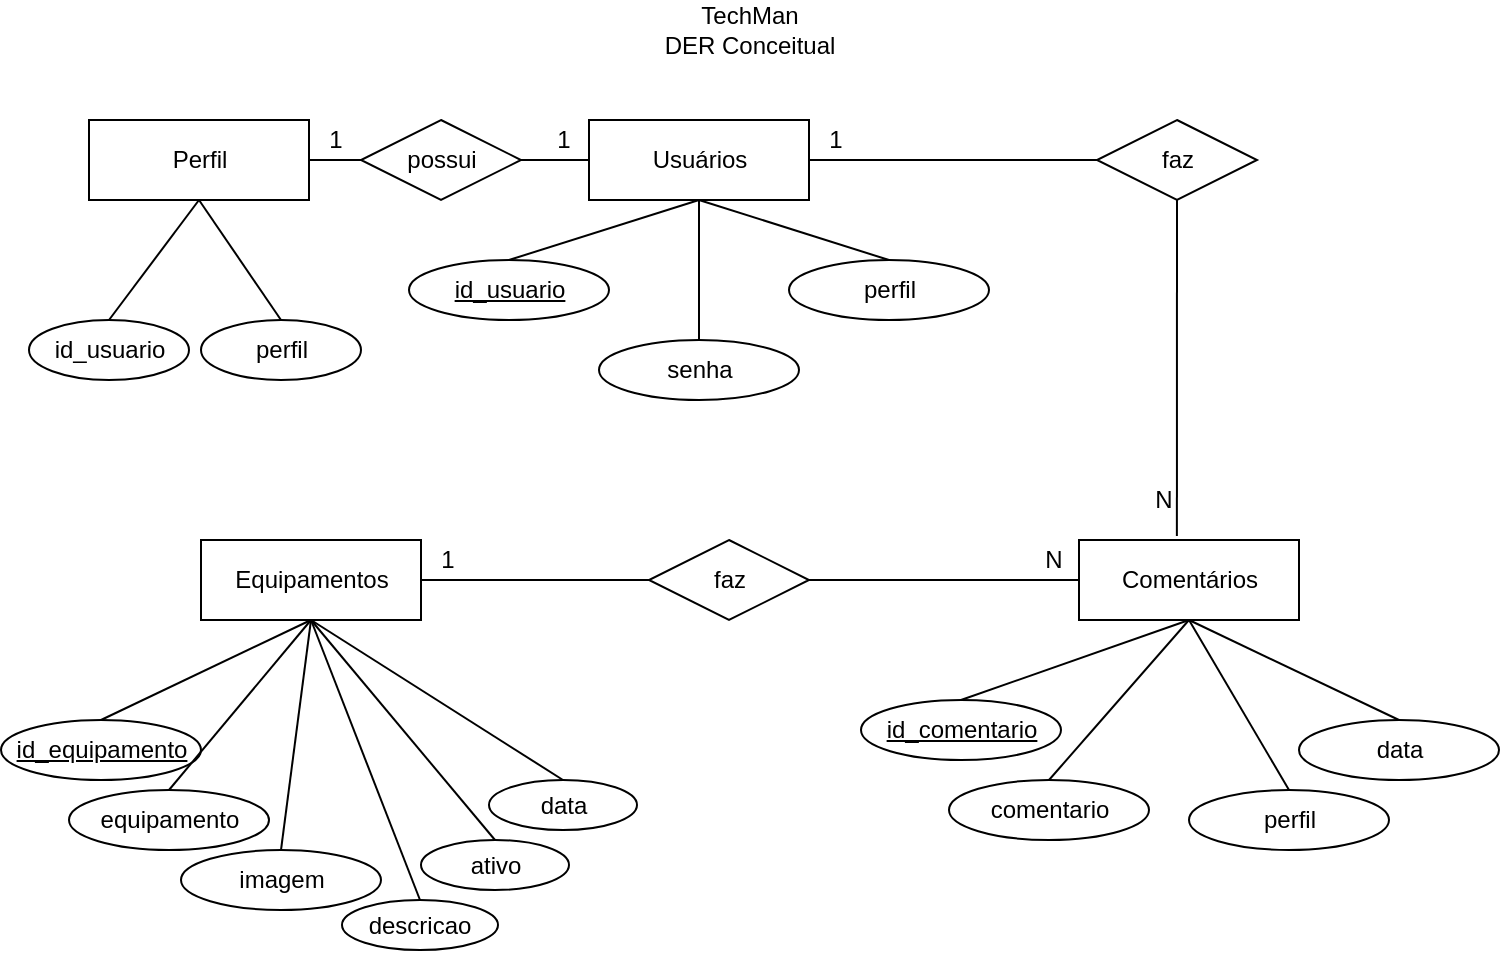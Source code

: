 <mxfile version="19.0.3" type="device"><diagram id="447x323d1it5r88tlJCi" name="Page-1"><mxGraphModel dx="1422" dy="737" grid="1" gridSize="10" guides="1" tooltips="1" connect="1" arrows="1" fold="1" page="1" pageScale="1" pageWidth="827" pageHeight="1169" math="0" shadow="0"><root><mxCell id="0"/><mxCell id="1" parent="0"/><mxCell id="KCVyi0BzAhMwE0YA6MdO-1" value="TechMan&lt;br&gt;DER Conceitual" style="text;html=1;strokeColor=none;fillColor=none;align=center;verticalAlign=middle;whiteSpace=wrap;rounded=0;" vertex="1" parent="1"><mxGeometry x="364" y="40" width="100" height="30" as="geometry"/></mxCell><mxCell id="KCVyi0BzAhMwE0YA6MdO-33" style="edgeStyle=none;rounded=0;orthogonalLoop=1;jettySize=auto;html=1;exitX=0.5;exitY=1;exitDx=0;exitDy=0;entryX=0.5;entryY=0;entryDx=0;entryDy=0;endArrow=none;endFill=0;" edge="1" parent="1" source="KCVyi0BzAhMwE0YA6MdO-2" target="KCVyi0BzAhMwE0YA6MdO-3"><mxGeometry relative="1" as="geometry"/></mxCell><mxCell id="KCVyi0BzAhMwE0YA6MdO-2" value="Comentários" style="rounded=0;whiteSpace=wrap;html=1;" vertex="1" parent="1"><mxGeometry x="578.5" y="310" width="110" height="40" as="geometry"/></mxCell><mxCell id="KCVyi0BzAhMwE0YA6MdO-3" value="id_comentario" style="ellipse;whiteSpace=wrap;html=1;fontStyle=4" vertex="1" parent="1"><mxGeometry x="469.5" y="390" width="100" height="30" as="geometry"/></mxCell><mxCell id="KCVyi0BzAhMwE0YA6MdO-34" style="edgeStyle=none;rounded=0;orthogonalLoop=1;jettySize=auto;html=1;exitX=0.5;exitY=0;exitDx=0;exitDy=0;endArrow=none;endFill=0;entryX=0.5;entryY=1;entryDx=0;entryDy=0;" edge="1" parent="1" source="KCVyi0BzAhMwE0YA6MdO-4" target="KCVyi0BzAhMwE0YA6MdO-2"><mxGeometry relative="1" as="geometry"><mxPoint x="633.5" y="350" as="targetPoint"/></mxGeometry></mxCell><mxCell id="KCVyi0BzAhMwE0YA6MdO-4" value="comentario" style="ellipse;whiteSpace=wrap;html=1;fontStyle=0" vertex="1" parent="1"><mxGeometry x="513.5" y="430" width="100" height="30" as="geometry"/></mxCell><mxCell id="KCVyi0BzAhMwE0YA6MdO-35" style="edgeStyle=none;rounded=0;orthogonalLoop=1;jettySize=auto;html=1;exitX=0.5;exitY=0;exitDx=0;exitDy=0;endArrow=none;endFill=0;entryX=0.5;entryY=1;entryDx=0;entryDy=0;" edge="1" parent="1" source="KCVyi0BzAhMwE0YA6MdO-5" target="KCVyi0BzAhMwE0YA6MdO-2"><mxGeometry relative="1" as="geometry"><mxPoint x="633.5" y="370" as="targetPoint"/></mxGeometry></mxCell><mxCell id="KCVyi0BzAhMwE0YA6MdO-5" value="perfil" style="ellipse;whiteSpace=wrap;html=1;fontStyle=0" vertex="1" parent="1"><mxGeometry x="633.5" y="435" width="100" height="30" as="geometry"/></mxCell><mxCell id="KCVyi0BzAhMwE0YA6MdO-36" style="edgeStyle=none;rounded=0;orthogonalLoop=1;jettySize=auto;html=1;exitX=0.5;exitY=0;exitDx=0;exitDy=0;endArrow=none;endFill=0;entryX=0.5;entryY=1;entryDx=0;entryDy=0;" edge="1" parent="1" source="KCVyi0BzAhMwE0YA6MdO-6" target="KCVyi0BzAhMwE0YA6MdO-2"><mxGeometry relative="1" as="geometry"><mxPoint x="633.5" y="350" as="targetPoint"/></mxGeometry></mxCell><mxCell id="KCVyi0BzAhMwE0YA6MdO-6" value="data" style="ellipse;whiteSpace=wrap;html=1;fontStyle=0" vertex="1" parent="1"><mxGeometry x="688.5" y="400" width="100" height="30" as="geometry"/></mxCell><mxCell id="KCVyi0BzAhMwE0YA6MdO-13" style="edgeStyle=orthogonalEdgeStyle;rounded=0;orthogonalLoop=1;jettySize=auto;html=1;exitX=1;exitY=0.5;exitDx=0;exitDy=0;entryX=0;entryY=0.5;entryDx=0;entryDy=0;endArrow=none;endFill=0;" edge="1" parent="1" source="KCVyi0BzAhMwE0YA6MdO-8" target="KCVyi0BzAhMwE0YA6MdO-12"><mxGeometry relative="1" as="geometry"/></mxCell><mxCell id="KCVyi0BzAhMwE0YA6MdO-8" value="Usuários" style="rounded=0;whiteSpace=wrap;html=1;" vertex="1" parent="1"><mxGeometry x="333.5" y="100" width="110" height="40" as="geometry"/></mxCell><mxCell id="KCVyi0BzAhMwE0YA6MdO-17" style="rounded=0;orthogonalLoop=1;jettySize=auto;html=1;exitX=0.5;exitY=0;exitDx=0;exitDy=0;entryX=0.5;entryY=1;entryDx=0;entryDy=0;endArrow=none;endFill=0;" edge="1" parent="1" source="KCVyi0BzAhMwE0YA6MdO-9" target="KCVyi0BzAhMwE0YA6MdO-8"><mxGeometry relative="1" as="geometry"/></mxCell><mxCell id="KCVyi0BzAhMwE0YA6MdO-9" value="id_usuario" style="ellipse;whiteSpace=wrap;html=1;fontStyle=4" vertex="1" parent="1"><mxGeometry x="243.5" y="170" width="100" height="30" as="geometry"/></mxCell><mxCell id="KCVyi0BzAhMwE0YA6MdO-18" style="edgeStyle=none;rounded=0;orthogonalLoop=1;jettySize=auto;html=1;exitX=0.5;exitY=0;exitDx=0;exitDy=0;endArrow=none;endFill=0;" edge="1" parent="1" source="KCVyi0BzAhMwE0YA6MdO-10" target="KCVyi0BzAhMwE0YA6MdO-8"><mxGeometry relative="1" as="geometry"><mxPoint x="388.5" y="140" as="targetPoint"/></mxGeometry></mxCell><mxCell id="KCVyi0BzAhMwE0YA6MdO-10" value="senha" style="ellipse;whiteSpace=wrap;html=1;fontStyle=0" vertex="1" parent="1"><mxGeometry x="338.5" y="210" width="100" height="30" as="geometry"/></mxCell><mxCell id="KCVyi0BzAhMwE0YA6MdO-19" style="edgeStyle=none;rounded=0;orthogonalLoop=1;jettySize=auto;html=1;exitX=0.5;exitY=0;exitDx=0;exitDy=0;endArrow=none;endFill=0;entryX=0.5;entryY=1;entryDx=0;entryDy=0;" edge="1" parent="1" source="KCVyi0BzAhMwE0YA6MdO-11" target="KCVyi0BzAhMwE0YA6MdO-8"><mxGeometry relative="1" as="geometry"><mxPoint x="403.5" y="160" as="targetPoint"/></mxGeometry></mxCell><mxCell id="KCVyi0BzAhMwE0YA6MdO-11" value="perfil" style="ellipse;whiteSpace=wrap;html=1;fontStyle=0" vertex="1" parent="1"><mxGeometry x="433.5" y="170" width="100" height="30" as="geometry"/></mxCell><mxCell id="KCVyi0BzAhMwE0YA6MdO-14" style="edgeStyle=orthogonalEdgeStyle;rounded=0;orthogonalLoop=1;jettySize=auto;html=1;exitX=0.5;exitY=1;exitDx=0;exitDy=0;entryX=0.445;entryY=-0.05;entryDx=0;entryDy=0;entryPerimeter=0;endArrow=none;endFill=0;" edge="1" parent="1" source="KCVyi0BzAhMwE0YA6MdO-12" target="KCVyi0BzAhMwE0YA6MdO-2"><mxGeometry relative="1" as="geometry"/></mxCell><mxCell id="KCVyi0BzAhMwE0YA6MdO-12" value="faz" style="rhombus;whiteSpace=wrap;html=1;" vertex="1" parent="1"><mxGeometry x="587.5" y="100" width="80" height="40" as="geometry"/></mxCell><mxCell id="KCVyi0BzAhMwE0YA6MdO-15" value="N" style="text;html=1;strokeColor=none;fillColor=none;align=center;verticalAlign=middle;whiteSpace=wrap;rounded=0;" vertex="1" parent="1"><mxGeometry x="607.5" y="280" width="26" height="20" as="geometry"/></mxCell><mxCell id="KCVyi0BzAhMwE0YA6MdO-16" value="1" style="text;html=1;strokeColor=none;fillColor=none;align=center;verticalAlign=middle;whiteSpace=wrap;rounded=0;" vertex="1" parent="1"><mxGeometry x="443.5" y="100" width="26" height="20" as="geometry"/></mxCell><mxCell id="KCVyi0BzAhMwE0YA6MdO-22" value="Perfil" style="rounded=0;whiteSpace=wrap;html=1;" vertex="1" parent="1"><mxGeometry x="83.5" y="100" width="110" height="40" as="geometry"/></mxCell><mxCell id="KCVyi0BzAhMwE0YA6MdO-23" value="1" style="text;html=1;strokeColor=none;fillColor=none;align=center;verticalAlign=middle;whiteSpace=wrap;rounded=0;" vertex="1" parent="1"><mxGeometry x="307.5" y="100" width="26" height="20" as="geometry"/></mxCell><mxCell id="KCVyi0BzAhMwE0YA6MdO-24" value="1" style="text;html=1;strokeColor=none;fillColor=none;align=center;verticalAlign=middle;whiteSpace=wrap;rounded=0;" vertex="1" parent="1"><mxGeometry x="193.5" y="100" width="26" height="20" as="geometry"/></mxCell><mxCell id="KCVyi0BzAhMwE0YA6MdO-26" style="edgeStyle=none;rounded=0;orthogonalLoop=1;jettySize=auto;html=1;exitX=1;exitY=0.5;exitDx=0;exitDy=0;entryX=1;entryY=1;entryDx=0;entryDy=0;endArrow=none;endFill=0;" edge="1" parent="1" source="KCVyi0BzAhMwE0YA6MdO-25" target="KCVyi0BzAhMwE0YA6MdO-23"><mxGeometry relative="1" as="geometry"/></mxCell><mxCell id="KCVyi0BzAhMwE0YA6MdO-27" style="edgeStyle=none;rounded=0;orthogonalLoop=1;jettySize=auto;html=1;exitX=0;exitY=0.5;exitDx=0;exitDy=0;entryX=0;entryY=1;entryDx=0;entryDy=0;endArrow=none;endFill=0;" edge="1" parent="1" source="KCVyi0BzAhMwE0YA6MdO-25" target="KCVyi0BzAhMwE0YA6MdO-24"><mxGeometry relative="1" as="geometry"/></mxCell><mxCell id="KCVyi0BzAhMwE0YA6MdO-25" value="possui" style="rhombus;whiteSpace=wrap;html=1;" vertex="1" parent="1"><mxGeometry x="219.5" y="100" width="80" height="40" as="geometry"/></mxCell><mxCell id="KCVyi0BzAhMwE0YA6MdO-30" style="edgeStyle=none;rounded=0;orthogonalLoop=1;jettySize=auto;html=1;exitX=0.5;exitY=0;exitDx=0;exitDy=0;entryX=0.5;entryY=1;entryDx=0;entryDy=0;endArrow=none;endFill=0;" edge="1" parent="1" source="KCVyi0BzAhMwE0YA6MdO-28" target="KCVyi0BzAhMwE0YA6MdO-22"><mxGeometry relative="1" as="geometry"/></mxCell><mxCell id="KCVyi0BzAhMwE0YA6MdO-28" value="id_usuario" style="ellipse;whiteSpace=wrap;html=1;fontStyle=0" vertex="1" parent="1"><mxGeometry x="53.5" y="200" width="80" height="30" as="geometry"/></mxCell><mxCell id="KCVyi0BzAhMwE0YA6MdO-31" style="edgeStyle=none;rounded=0;orthogonalLoop=1;jettySize=auto;html=1;exitX=0.5;exitY=0;exitDx=0;exitDy=0;endArrow=none;endFill=0;entryX=0.5;entryY=1;entryDx=0;entryDy=0;" edge="1" parent="1" source="KCVyi0BzAhMwE0YA6MdO-29" target="KCVyi0BzAhMwE0YA6MdO-22"><mxGeometry relative="1" as="geometry"><mxPoint x="133.5" y="140" as="targetPoint"/></mxGeometry></mxCell><mxCell id="KCVyi0BzAhMwE0YA6MdO-29" value="perfil" style="ellipse;whiteSpace=wrap;html=1;fontStyle=0" vertex="1" parent="1"><mxGeometry x="139.5" y="200" width="80" height="30" as="geometry"/></mxCell><mxCell id="KCVyi0BzAhMwE0YA6MdO-32" value="Equipamentos" style="rounded=0;whiteSpace=wrap;html=1;" vertex="1" parent="1"><mxGeometry x="139.5" y="310" width="110" height="40" as="geometry"/></mxCell><mxCell id="KCVyi0BzAhMwE0YA6MdO-48" style="edgeStyle=none;rounded=0;orthogonalLoop=1;jettySize=auto;html=1;exitX=0.5;exitY=0;exitDx=0;exitDy=0;entryX=0.5;entryY=1;entryDx=0;entryDy=0;endArrow=none;endFill=0;" edge="1" parent="1" source="KCVyi0BzAhMwE0YA6MdO-37" target="KCVyi0BzAhMwE0YA6MdO-32"><mxGeometry relative="1" as="geometry"/></mxCell><mxCell id="KCVyi0BzAhMwE0YA6MdO-37" value="id_equipamento" style="ellipse;whiteSpace=wrap;html=1;fontStyle=4" vertex="1" parent="1"><mxGeometry x="39.5" y="400" width="100" height="30" as="geometry"/></mxCell><mxCell id="KCVyi0BzAhMwE0YA6MdO-47" style="edgeStyle=none;rounded=0;orthogonalLoop=1;jettySize=auto;html=1;exitX=0.5;exitY=0;exitDx=0;exitDy=0;entryX=0.5;entryY=1;entryDx=0;entryDy=0;endArrow=none;endFill=0;" edge="1" parent="1" source="KCVyi0BzAhMwE0YA6MdO-38" target="KCVyi0BzAhMwE0YA6MdO-32"><mxGeometry relative="1" as="geometry"/></mxCell><mxCell id="KCVyi0BzAhMwE0YA6MdO-38" value="equipamento" style="ellipse;whiteSpace=wrap;html=1;fontStyle=0" vertex="1" parent="1"><mxGeometry x="73.5" y="435" width="100" height="30" as="geometry"/></mxCell><mxCell id="KCVyi0BzAhMwE0YA6MdO-46" style="edgeStyle=none;rounded=0;orthogonalLoop=1;jettySize=auto;html=1;exitX=0.5;exitY=0;exitDx=0;exitDy=0;entryX=0.5;entryY=1;entryDx=0;entryDy=0;endArrow=none;endFill=0;" edge="1" parent="1" source="KCVyi0BzAhMwE0YA6MdO-39" target="KCVyi0BzAhMwE0YA6MdO-32"><mxGeometry relative="1" as="geometry"/></mxCell><mxCell id="KCVyi0BzAhMwE0YA6MdO-39" value="imagem" style="ellipse;whiteSpace=wrap;html=1;fontStyle=0" vertex="1" parent="1"><mxGeometry x="129.5" y="465" width="100" height="30" as="geometry"/></mxCell><mxCell id="KCVyi0BzAhMwE0YA6MdO-49" style="edgeStyle=none;rounded=0;orthogonalLoop=1;jettySize=auto;html=1;exitX=0.5;exitY=0;exitDx=0;exitDy=0;entryX=0.5;entryY=1;entryDx=0;entryDy=0;endArrow=none;endFill=0;" edge="1" parent="1" source="KCVyi0BzAhMwE0YA6MdO-40" target="KCVyi0BzAhMwE0YA6MdO-32"><mxGeometry relative="1" as="geometry"/></mxCell><mxCell id="KCVyi0BzAhMwE0YA6MdO-40" value="descricao" style="ellipse;whiteSpace=wrap;html=1;fontStyle=0" vertex="1" parent="1"><mxGeometry x="210" y="490" width="78" height="25" as="geometry"/></mxCell><mxCell id="KCVyi0BzAhMwE0YA6MdO-50" style="edgeStyle=none;rounded=0;orthogonalLoop=1;jettySize=auto;html=1;exitX=0.5;exitY=0;exitDx=0;exitDy=0;entryX=0.5;entryY=1;entryDx=0;entryDy=0;endArrow=none;endFill=0;" edge="1" parent="1" source="KCVyi0BzAhMwE0YA6MdO-41" target="KCVyi0BzAhMwE0YA6MdO-32"><mxGeometry relative="1" as="geometry"/></mxCell><mxCell id="KCVyi0BzAhMwE0YA6MdO-41" value="ativo" style="ellipse;whiteSpace=wrap;html=1;fontStyle=0" vertex="1" parent="1"><mxGeometry x="249.5" y="460" width="74" height="25" as="geometry"/></mxCell><mxCell id="KCVyi0BzAhMwE0YA6MdO-51" style="edgeStyle=none;rounded=0;orthogonalLoop=1;jettySize=auto;html=1;exitX=0.5;exitY=0;exitDx=0;exitDy=0;entryX=0.5;entryY=1;entryDx=0;entryDy=0;endArrow=none;endFill=0;" edge="1" parent="1" source="KCVyi0BzAhMwE0YA6MdO-42" target="KCVyi0BzAhMwE0YA6MdO-32"><mxGeometry relative="1" as="geometry"/></mxCell><mxCell id="KCVyi0BzAhMwE0YA6MdO-42" value="data" style="ellipse;whiteSpace=wrap;html=1;fontStyle=0" vertex="1" parent="1"><mxGeometry x="283.5" y="430" width="74" height="25" as="geometry"/></mxCell><mxCell id="KCVyi0BzAhMwE0YA6MdO-44" style="edgeStyle=none;rounded=0;orthogonalLoop=1;jettySize=auto;html=1;exitX=1;exitY=0.5;exitDx=0;exitDy=0;entryX=0;entryY=0.5;entryDx=0;entryDy=0;endArrow=none;endFill=0;" edge="1" parent="1" source="KCVyi0BzAhMwE0YA6MdO-43" target="KCVyi0BzAhMwE0YA6MdO-2"><mxGeometry relative="1" as="geometry"/></mxCell><mxCell id="KCVyi0BzAhMwE0YA6MdO-45" style="edgeStyle=none;rounded=0;orthogonalLoop=1;jettySize=auto;html=1;exitX=0;exitY=0.5;exitDx=0;exitDy=0;entryX=1;entryY=0.5;entryDx=0;entryDy=0;endArrow=none;endFill=0;" edge="1" parent="1" source="KCVyi0BzAhMwE0YA6MdO-43" target="KCVyi0BzAhMwE0YA6MdO-32"><mxGeometry relative="1" as="geometry"/></mxCell><mxCell id="KCVyi0BzAhMwE0YA6MdO-43" value="faz" style="rhombus;whiteSpace=wrap;html=1;" vertex="1" parent="1"><mxGeometry x="363.5" y="310" width="80" height="40" as="geometry"/></mxCell><mxCell id="KCVyi0BzAhMwE0YA6MdO-52" value="1" style="text;html=1;strokeColor=none;fillColor=none;align=center;verticalAlign=middle;whiteSpace=wrap;rounded=0;" vertex="1" parent="1"><mxGeometry x="249.5" y="310" width="26" height="20" as="geometry"/></mxCell><mxCell id="KCVyi0BzAhMwE0YA6MdO-53" value="N" style="text;html=1;strokeColor=none;fillColor=none;align=center;verticalAlign=middle;whiteSpace=wrap;rounded=0;" vertex="1" parent="1"><mxGeometry x="552.5" y="310" width="26" height="20" as="geometry"/></mxCell></root></mxGraphModel></diagram></mxfile>